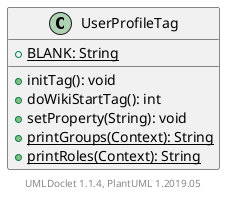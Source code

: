 @startuml

    class UserProfileTag [[UserProfileTag.html]] {
        {static} +BLANK: String
        +initTag(): void
        +doWikiStartTag(): int
        +setProperty(String): void
        {static} +printGroups(Context): String
        {static} +printRoles(Context): String
    }


    center footer UMLDoclet 1.1.4, PlantUML 1.2019.05
@enduml
